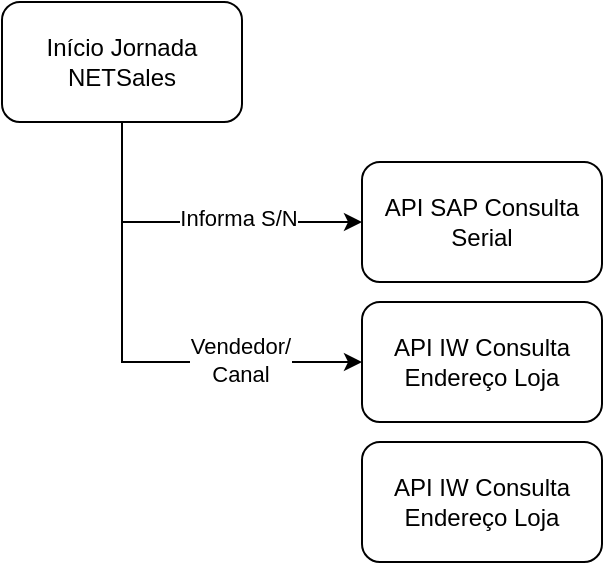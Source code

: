 <mxfile version="26.2.14">
  <diagram name="Página-1" id="ernRAC5D8F3P8FDCeqiH">
    <mxGraphModel dx="1042" dy="527" grid="1" gridSize="10" guides="1" tooltips="1" connect="1" arrows="1" fold="1" page="1" pageScale="1" pageWidth="827" pageHeight="1169" math="0" shadow="0">
      <root>
        <mxCell id="0" />
        <mxCell id="1" parent="0" />
        <mxCell id="9W059uVGr_A8UaHw2HkI-4" style="edgeStyle=orthogonalEdgeStyle;rounded=0;orthogonalLoop=1;jettySize=auto;html=1;entryX=0;entryY=0.5;entryDx=0;entryDy=0;exitX=0.5;exitY=1;exitDx=0;exitDy=0;" edge="1" parent="1" source="9W059uVGr_A8UaHw2HkI-1" target="9W059uVGr_A8UaHw2HkI-2">
          <mxGeometry relative="1" as="geometry" />
        </mxCell>
        <mxCell id="9W059uVGr_A8UaHw2HkI-5" value="Informa S/N" style="edgeLabel;html=1;align=center;verticalAlign=middle;resizable=0;points=[];" vertex="1" connectable="0" parent="9W059uVGr_A8UaHw2HkI-4">
          <mxGeometry x="0.264" y="2" relative="1" as="geometry">
            <mxPoint as="offset" />
          </mxGeometry>
        </mxCell>
        <mxCell id="9W059uVGr_A8UaHw2HkI-6" style="edgeStyle=orthogonalEdgeStyle;rounded=0;orthogonalLoop=1;jettySize=auto;html=1;entryX=0;entryY=0.5;entryDx=0;entryDy=0;" edge="1" parent="1" source="9W059uVGr_A8UaHw2HkI-1" target="9W059uVGr_A8UaHw2HkI-3">
          <mxGeometry relative="1" as="geometry">
            <Array as="points">
              <mxPoint x="90" y="210" />
            </Array>
          </mxGeometry>
        </mxCell>
        <mxCell id="9W059uVGr_A8UaHw2HkI-7" value="Vendedor/&lt;div&gt;Canal&lt;/div&gt;" style="edgeLabel;html=1;align=center;verticalAlign=middle;resizable=0;points=[];" vertex="1" connectable="0" parent="9W059uVGr_A8UaHw2HkI-6">
          <mxGeometry x="0.487" y="1" relative="1" as="geometry">
            <mxPoint as="offset" />
          </mxGeometry>
        </mxCell>
        <mxCell id="9W059uVGr_A8UaHw2HkI-1" value="Início Jornada NETSales" style="rounded=1;whiteSpace=wrap;html=1;" vertex="1" parent="1">
          <mxGeometry x="30" y="30" width="120" height="60" as="geometry" />
        </mxCell>
        <mxCell id="9W059uVGr_A8UaHw2HkI-2" value="API SAP Consulta Serial" style="rounded=1;whiteSpace=wrap;html=1;" vertex="1" parent="1">
          <mxGeometry x="210" y="110" width="120" height="60" as="geometry" />
        </mxCell>
        <mxCell id="9W059uVGr_A8UaHw2HkI-3" value="API IW Consulta Endereço Loja" style="rounded=1;whiteSpace=wrap;html=1;" vertex="1" parent="1">
          <mxGeometry x="210" y="180" width="120" height="60" as="geometry" />
        </mxCell>
        <mxCell id="9W059uVGr_A8UaHw2HkI-9" value="API IW Consulta Endereço Loja" style="rounded=1;whiteSpace=wrap;html=1;" vertex="1" parent="1">
          <mxGeometry x="210" y="250" width="120" height="60" as="geometry" />
        </mxCell>
      </root>
    </mxGraphModel>
  </diagram>
</mxfile>
